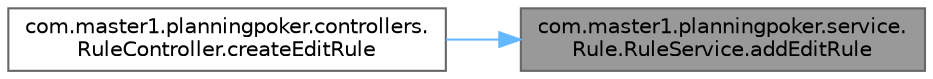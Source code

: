 digraph "com.master1.planningpoker.service.Rule.RuleService.addEditRule"
{
 // LATEX_PDF_SIZE
  bgcolor="transparent";
  edge [fontname=Helvetica,fontsize=10,labelfontname=Helvetica,labelfontsize=10];
  node [fontname=Helvetica,fontsize=10,shape=box,height=0.2,width=0.4];
  rankdir="RL";
  Node1 [id="Node000001",label="com.master1.planningpoker.service.\lRule.RuleService.addEditRule",height=0.2,width=0.4,color="gray40", fillcolor="grey60", style="filled", fontcolor="black",tooltip=" "];
  Node1 -> Node2 [id="edge1_Node000001_Node000002",dir="back",color="steelblue1",style="solid",tooltip=" "];
  Node2 [id="Node000002",label="com.master1.planningpoker.controllers.\lRuleController.createEditRule",height=0.2,width=0.4,color="grey40", fillcolor="white", style="filled",URL="$classcom_1_1master1_1_1planningpoker_1_1controllers_1_1_rule_controller.html#afdc8dfc4bc7081df4efd82e4b9ba5511",tooltip="Crée ou modifie une règle. Cette méthode permet d'ajouter une nouvelle règle ou de modifier une règle..."];
}
